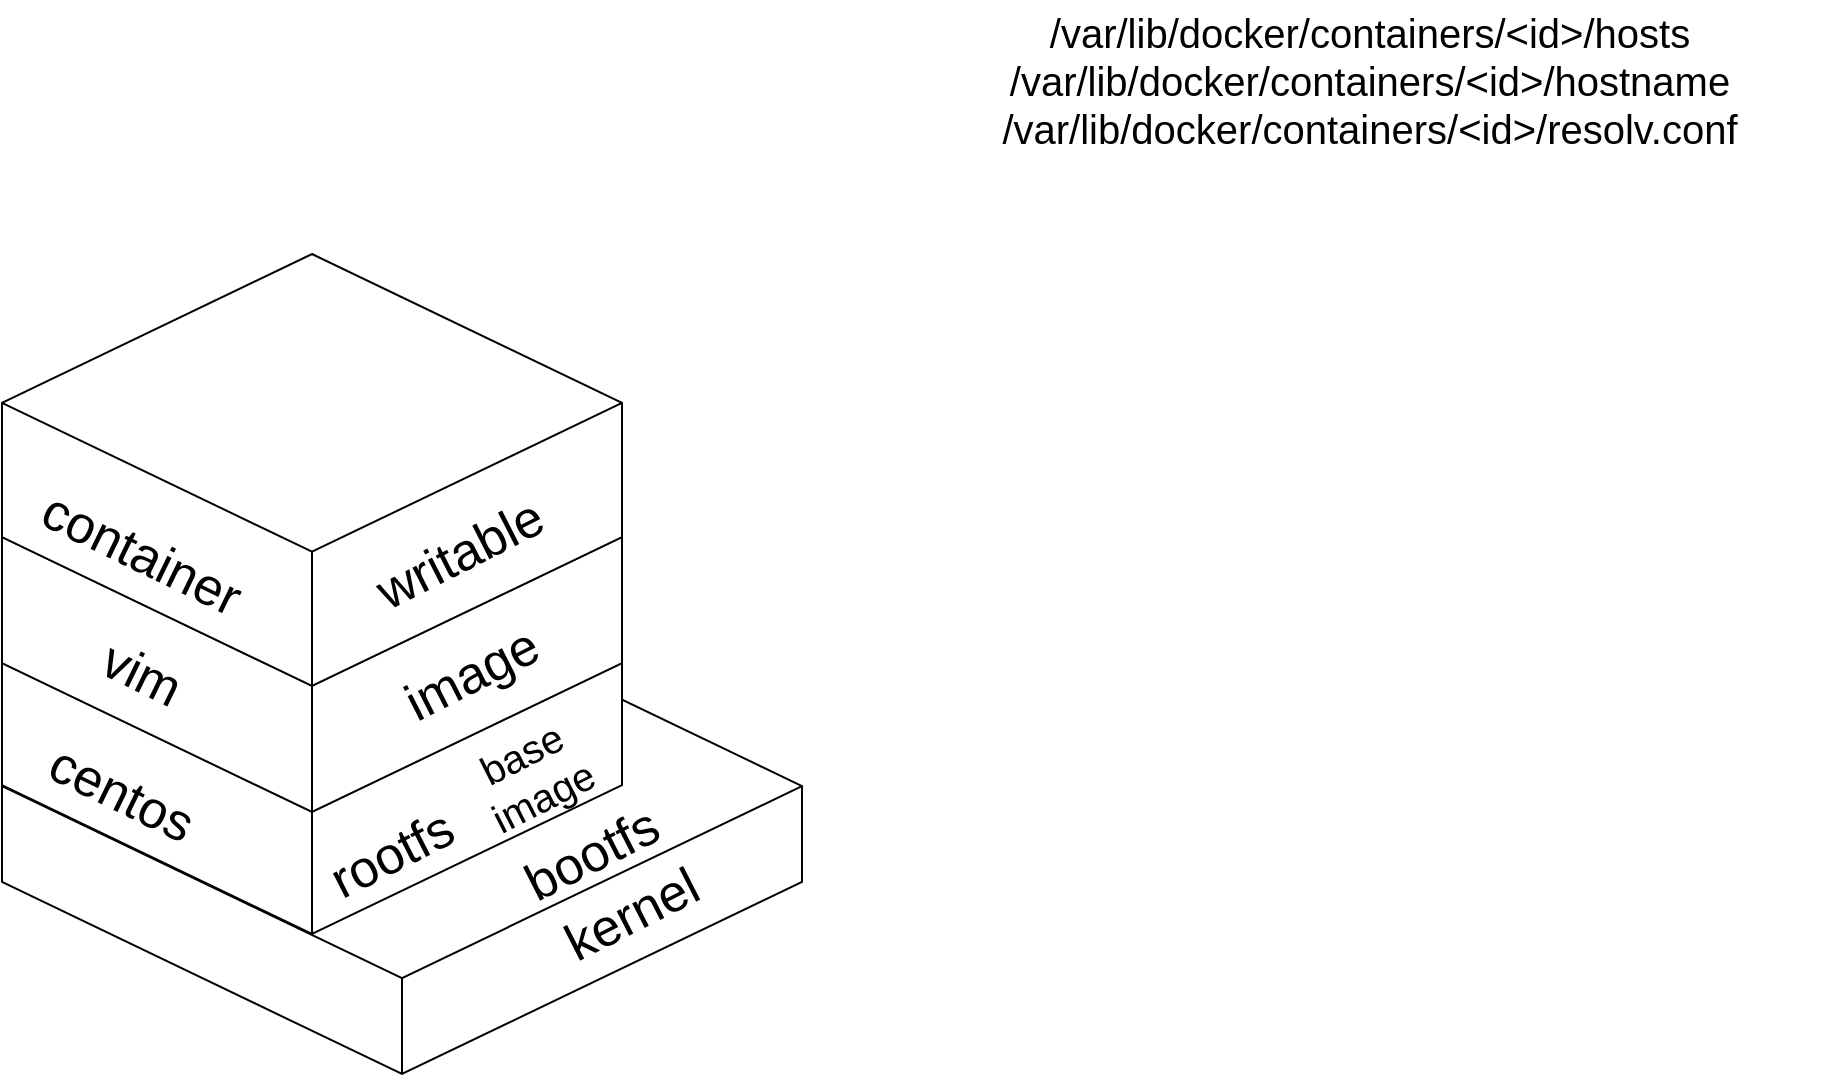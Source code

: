 <mxfile version="14.4.8" type="github">
  <diagram id="KARdZs-2pP0TwDJ2oasR" name="第 1 页">
    <mxGraphModel dx="1186" dy="293" grid="0" gridSize="10" guides="1" tooltips="1" connect="1" arrows="1" fold="1" page="0" pageScale="1" pageWidth="827" pageHeight="1169" math="0" shadow="0">
      <root>
        <mxCell id="0" />
        <mxCell id="1" parent="0" />
        <mxCell id="Crq5JKFlQotlshURcazU-4" value="" style="whiteSpace=wrap;html=1;shape=mxgraph.basic.isocube;isoAngle=15;rotation=0;" parent="1" vertex="1">
          <mxGeometry x="150" y="770" width="400" height="240" as="geometry" />
        </mxCell>
        <mxCell id="Crq5JKFlQotlshURcazU-5" value="" style="whiteSpace=wrap;html=1;shape=mxgraph.basic.isocube;isoAngle=15;" parent="1" vertex="1">
          <mxGeometry x="150" y="730" width="310" height="210" as="geometry" />
        </mxCell>
        <mxCell id="Crq5JKFlQotlshURcazU-6" value="kernel" style="text;html=1;strokeColor=none;fillColor=none;align=center;verticalAlign=middle;whiteSpace=wrap;rounded=0;rotation=333;fontSize=26;" parent="1" vertex="1">
          <mxGeometry x="430" y="920" width="70" height="20" as="geometry" />
        </mxCell>
        <mxCell id="Crq5JKFlQotlshURcazU-7" value="bootfs" style="text;html=1;strokeColor=none;fillColor=none;align=center;verticalAlign=middle;whiteSpace=wrap;rounded=0;rotation=333;fontSize=26;" parent="1" vertex="1">
          <mxGeometry x="410" y="890" width="70" height="20" as="geometry" />
        </mxCell>
        <mxCell id="Crq5JKFlQotlshURcazU-8" value="centos" style="text;html=1;strokeColor=none;fillColor=none;align=center;verticalAlign=middle;whiteSpace=wrap;rounded=0;fontSize=26;rotation=26;" parent="1" vertex="1">
          <mxGeometry x="170" y="860" width="80" height="20" as="geometry" />
        </mxCell>
        <mxCell id="Crq5JKFlQotlshURcazU-10" value="" style="whiteSpace=wrap;html=1;shape=mxgraph.basic.isocube;isoAngle=15;" parent="1" vertex="1">
          <mxGeometry x="150" y="667" width="310" height="212" as="geometry" />
        </mxCell>
        <mxCell id="Crq5JKFlQotlshURcazU-11" value="" style="whiteSpace=wrap;html=1;shape=mxgraph.basic.isocube;isoAngle=15;" parent="1" vertex="1">
          <mxGeometry x="150" y="600" width="310" height="216" as="geometry" />
        </mxCell>
        <mxCell id="Crq5JKFlQotlshURcazU-12" value="vim" style="text;html=1;strokeColor=none;fillColor=none;align=center;verticalAlign=middle;whiteSpace=wrap;rounded=0;fontSize=26;rotation=26;" parent="1" vertex="1">
          <mxGeometry x="180" y="800" width="80" height="20" as="geometry" />
        </mxCell>
        <mxCell id="Crq5JKFlQotlshURcazU-13" value="container" style="text;html=1;strokeColor=none;fillColor=none;align=center;verticalAlign=middle;whiteSpace=wrap;rounded=0;fontSize=26;rotation=26;" parent="1" vertex="1">
          <mxGeometry x="180" y="740" width="80" height="20" as="geometry" />
        </mxCell>
        <mxCell id="Crq5JKFlQotlshURcazU-14" value="rootfs" style="text;html=1;strokeColor=none;fillColor=none;align=center;verticalAlign=middle;whiteSpace=wrap;rounded=0;rotation=333;fontSize=26;" parent="1" vertex="1">
          <mxGeometry x="310" y="890" width="70" height="20" as="geometry" />
        </mxCell>
        <mxCell id="Crq5JKFlQotlshURcazU-15" value="image" style="text;html=1;strokeColor=none;fillColor=none;align=center;verticalAlign=middle;whiteSpace=wrap;rounded=0;rotation=333;fontSize=26;" parent="1" vertex="1">
          <mxGeometry x="350" y="800" width="70" height="20" as="geometry" />
        </mxCell>
        <mxCell id="Crq5JKFlQotlshURcazU-16" value="writable" style="text;html=1;strokeColor=none;fillColor=none;align=center;verticalAlign=middle;whiteSpace=wrap;rounded=0;rotation=333;fontSize=26;" parent="1" vertex="1">
          <mxGeometry x="344" y="740" width="70" height="20" as="geometry" />
        </mxCell>
        <mxCell id="Crq5JKFlQotlshURcazU-17" value="base image" style="text;html=1;strokeColor=none;fillColor=none;align=center;verticalAlign=middle;whiteSpace=wrap;rounded=0;rotation=333;fontSize=20;" parent="1" vertex="1">
          <mxGeometry x="380" y="850" width="70" height="20" as="geometry" />
        </mxCell>
        <mxCell id="Crq5JKFlQotlshURcazU-20" value="/var/lib/docker/containers/&amp;lt;id&amp;gt;/hosts&lt;br&gt;/var/lib/docker/containers/&amp;lt;id&amp;gt;/hostname&lt;br&gt;/var/lib/docker/containers/&amp;lt;id&amp;gt;/resolv.conf" style="text;html=1;strokeColor=none;fillColor=none;align=center;verticalAlign=middle;whiteSpace=wrap;rounded=0;fontSize=20;" parent="1" vertex="1">
          <mxGeometry x="609" y="473" width="450" height="80" as="geometry" />
        </mxCell>
      </root>
    </mxGraphModel>
  </diagram>
</mxfile>
